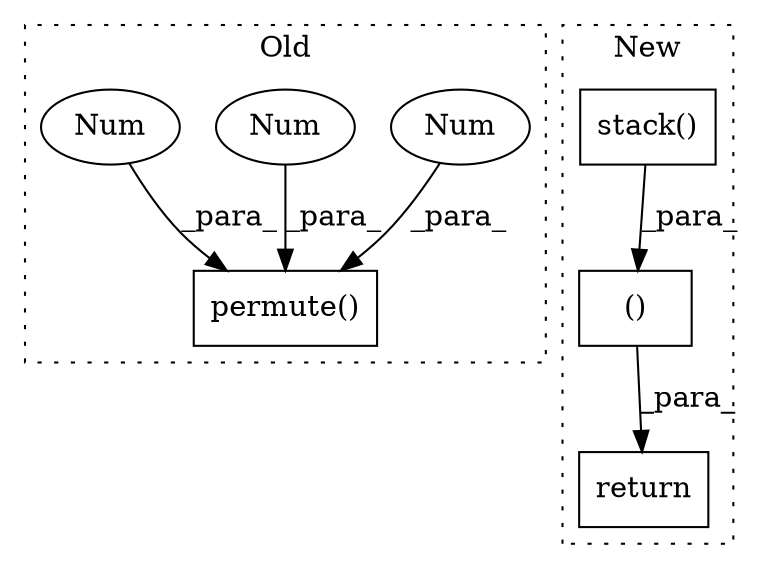digraph G {
subgraph cluster0 {
1 [label="permute()" a="75" s="4883,4917" l="21,1" shape="box"];
3 [label="Num" a="76" s="4910" l="1" shape="ellipse"];
4 [label="Num" a="76" s="4916" l="1" shape="ellipse"];
6 [label="Num" a="76" s="4904" l="1" shape="ellipse"];
label = "Old";
style="dotted";
}
subgraph cluster1 {
2 [label="stack()" a="75" s="5407,5431" l="12,28" shape="box"];
5 [label="()" a="54" s="5488" l="17" shape="box"];
7 [label="return" a="93" s="5469" l="7" shape="box"];
label = "New";
style="dotted";
}
2 -> 5 [label="_para_"];
3 -> 1 [label="_para_"];
4 -> 1 [label="_para_"];
5 -> 7 [label="_para_"];
6 -> 1 [label="_para_"];
}